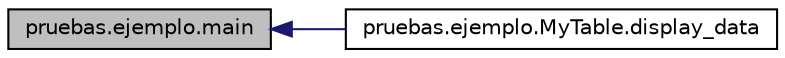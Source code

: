digraph G
{
  edge [fontname="Helvetica",fontsize="10",labelfontname="Helvetica",labelfontsize="10"];
  node [fontname="Helvetica",fontsize="10",shape=record];
  rankdir="LR";
  Node1 [label="pruebas.ejemplo.main",height=0.2,width=0.4,color="black", fillcolor="grey75", style="filled" fontcolor="black"];
  Node1 -> Node2 [dir="back",color="midnightblue",fontsize="10",style="solid",fontname="Helvetica"];
  Node2 [label="pruebas.ejemplo.MyTable.display_data",height=0.2,width=0.4,color="black", fillcolor="white", style="filled",URL="$classpruebas_1_1ejemplo_1_1_my_table.html#a0cb080c9e74ab1dca0c9b21e1e0b9b8a"];
}
